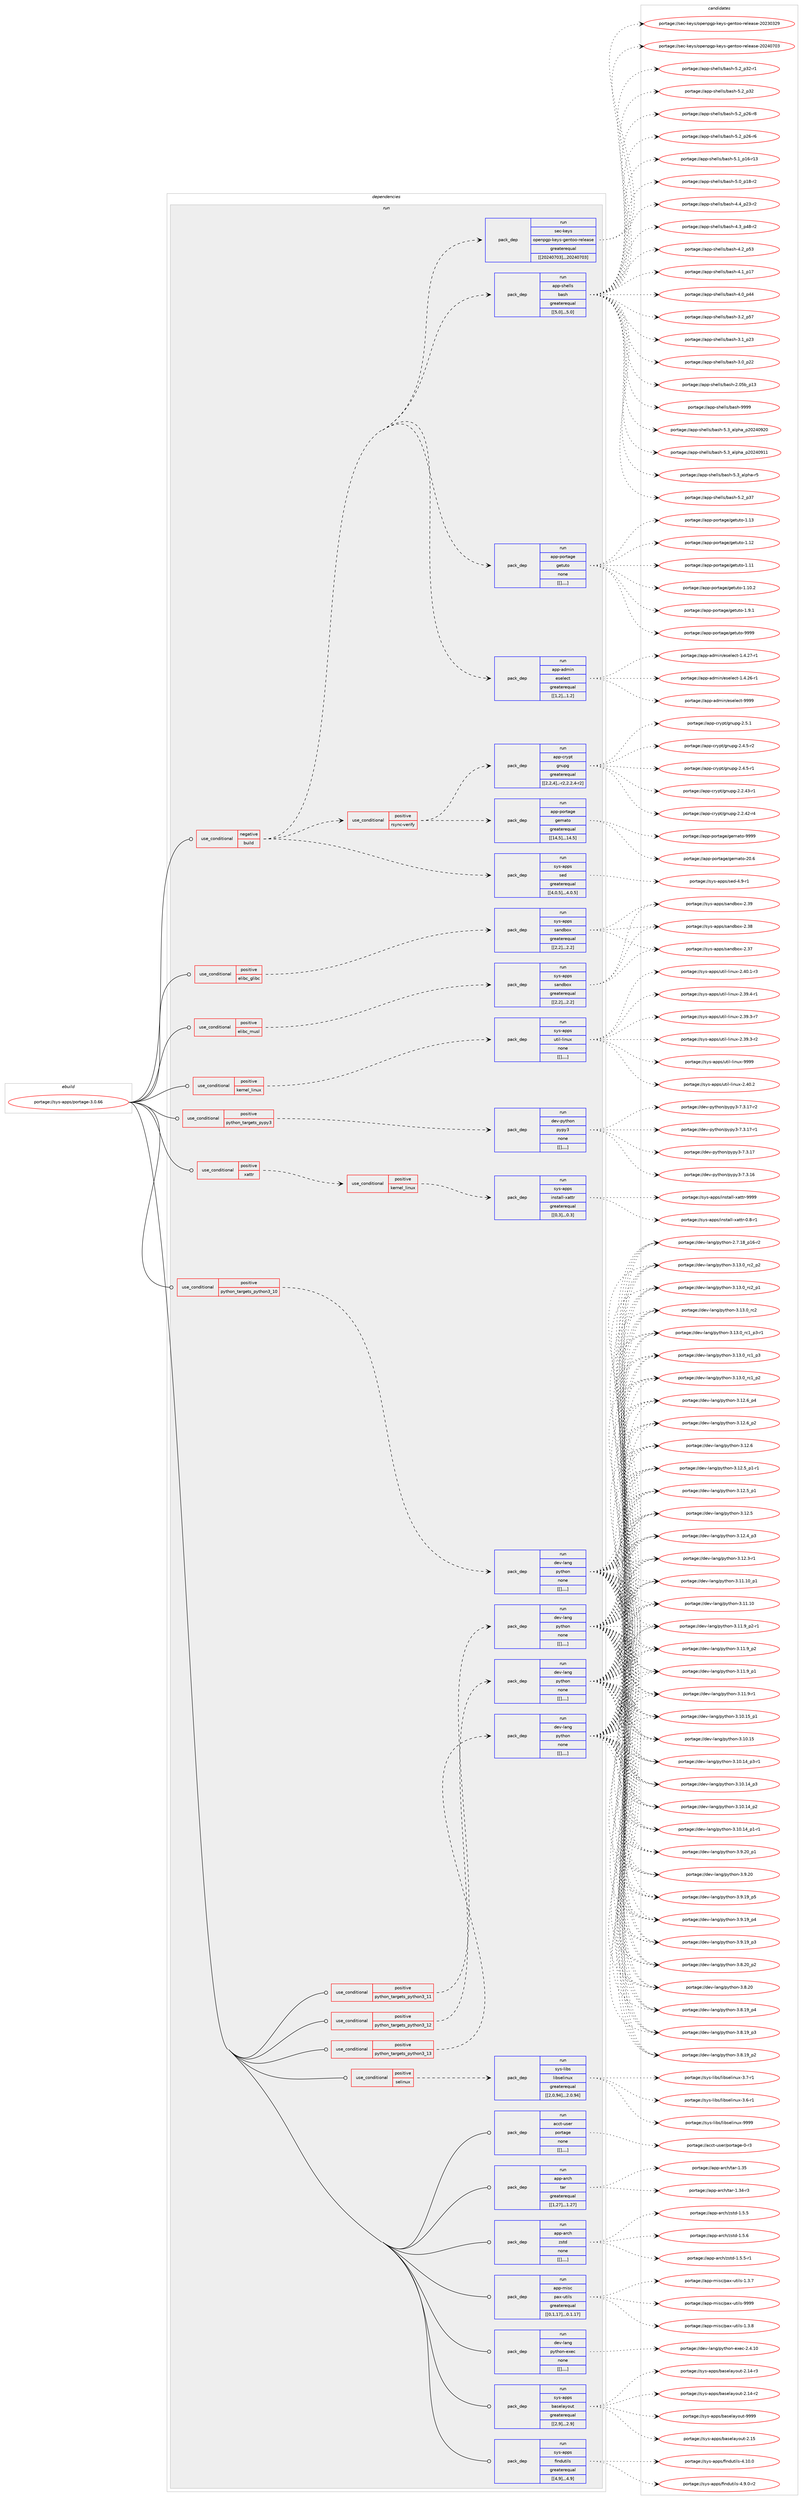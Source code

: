 digraph prolog {

# *************
# Graph options
# *************

newrank=true;
concentrate=true;
compound=true;
graph [rankdir=LR,fontname=Helvetica,fontsize=10,ranksep=1.5];#, ranksep=2.5, nodesep=0.2];
edge  [arrowhead=vee];
node  [fontname=Helvetica,fontsize=10];

# **********
# The ebuild
# **********

subgraph cluster_leftcol {
color=gray;
label=<<i>ebuild</i>>;
id [label="portage://sys-apps/portage-3.0.66", color=red, width=4, href="../sys-apps/portage-3.0.66.svg"];
}

# ****************
# The dependencies
# ****************

subgraph cluster_midcol {
color=gray;
label=<<i>dependencies</i>>;
subgraph cluster_compile {
fillcolor="#eeeeee";
style=filled;
label=<<i>compile</i>>;
}
subgraph cluster_compileandrun {
fillcolor="#eeeeee";
style=filled;
label=<<i>compile and run</i>>;
}
subgraph cluster_run {
fillcolor="#eeeeee";
style=filled;
label=<<i>run</i>>;
subgraph cond2917 {
dependency8224 [label=<<TABLE BORDER="0" CELLBORDER="1" CELLSPACING="0" CELLPADDING="4"><TR><TD ROWSPAN="3" CELLPADDING="10">use_conditional</TD></TR><TR><TD>negative</TD></TR><TR><TD>build</TD></TR></TABLE>>, shape=none, color=red];
subgraph pack5282 {
dependency8225 [label=<<TABLE BORDER="0" CELLBORDER="1" CELLSPACING="0" CELLPADDING="4" WIDTH="220"><TR><TD ROWSPAN="6" CELLPADDING="30">pack_dep</TD></TR><TR><TD WIDTH="110">run</TD></TR><TR><TD>app-admin</TD></TR><TR><TD>eselect</TD></TR><TR><TD>greaterequal</TD></TR><TR><TD>[[1,2],,,1.2]</TD></TR></TABLE>>, shape=none, color=blue];
}
dependency8224:e -> dependency8225:w [weight=20,style="dashed",arrowhead="vee"];
subgraph pack5283 {
dependency8226 [label=<<TABLE BORDER="0" CELLBORDER="1" CELLSPACING="0" CELLPADDING="4" WIDTH="220"><TR><TD ROWSPAN="6" CELLPADDING="30">pack_dep</TD></TR><TR><TD WIDTH="110">run</TD></TR><TR><TD>app-portage</TD></TR><TR><TD>getuto</TD></TR><TR><TD>none</TD></TR><TR><TD>[[],,,,]</TD></TR></TABLE>>, shape=none, color=blue];
}
dependency8224:e -> dependency8226:w [weight=20,style="dashed",arrowhead="vee"];
subgraph pack5284 {
dependency8227 [label=<<TABLE BORDER="0" CELLBORDER="1" CELLSPACING="0" CELLPADDING="4" WIDTH="220"><TR><TD ROWSPAN="6" CELLPADDING="30">pack_dep</TD></TR><TR><TD WIDTH="110">run</TD></TR><TR><TD>app-shells</TD></TR><TR><TD>bash</TD></TR><TR><TD>greaterequal</TD></TR><TR><TD>[[5,0],,,5.0]</TD></TR></TABLE>>, shape=none, color=blue];
}
dependency8224:e -> dependency8227:w [weight=20,style="dashed",arrowhead="vee"];
subgraph pack5285 {
dependency8228 [label=<<TABLE BORDER="0" CELLBORDER="1" CELLSPACING="0" CELLPADDING="4" WIDTH="220"><TR><TD ROWSPAN="6" CELLPADDING="30">pack_dep</TD></TR><TR><TD WIDTH="110">run</TD></TR><TR><TD>sec-keys</TD></TR><TR><TD>openpgp-keys-gentoo-release</TD></TR><TR><TD>greaterequal</TD></TR><TR><TD>[[20240703],,,20240703]</TD></TR></TABLE>>, shape=none, color=blue];
}
dependency8224:e -> dependency8228:w [weight=20,style="dashed",arrowhead="vee"];
subgraph pack5286 {
dependency8229 [label=<<TABLE BORDER="0" CELLBORDER="1" CELLSPACING="0" CELLPADDING="4" WIDTH="220"><TR><TD ROWSPAN="6" CELLPADDING="30">pack_dep</TD></TR><TR><TD WIDTH="110">run</TD></TR><TR><TD>sys-apps</TD></TR><TR><TD>sed</TD></TR><TR><TD>greaterequal</TD></TR><TR><TD>[[4,0,5],,,4.0.5]</TD></TR></TABLE>>, shape=none, color=blue];
}
dependency8224:e -> dependency8229:w [weight=20,style="dashed",arrowhead="vee"];
subgraph cond2918 {
dependency8230 [label=<<TABLE BORDER="0" CELLBORDER="1" CELLSPACING="0" CELLPADDING="4"><TR><TD ROWSPAN="3" CELLPADDING="10">use_conditional</TD></TR><TR><TD>positive</TD></TR><TR><TD>rsync-verify</TD></TR></TABLE>>, shape=none, color=red];
subgraph pack5287 {
dependency8231 [label=<<TABLE BORDER="0" CELLBORDER="1" CELLSPACING="0" CELLPADDING="4" WIDTH="220"><TR><TD ROWSPAN="6" CELLPADDING="30">pack_dep</TD></TR><TR><TD WIDTH="110">run</TD></TR><TR><TD>app-crypt</TD></TR><TR><TD>gnupg</TD></TR><TR><TD>greaterequal</TD></TR><TR><TD>[[2,2,4],,-r2,2.2.4-r2]</TD></TR></TABLE>>, shape=none, color=blue];
}
dependency8230:e -> dependency8231:w [weight=20,style="dashed",arrowhead="vee"];
subgraph pack5288 {
dependency8232 [label=<<TABLE BORDER="0" CELLBORDER="1" CELLSPACING="0" CELLPADDING="4" WIDTH="220"><TR><TD ROWSPAN="6" CELLPADDING="30">pack_dep</TD></TR><TR><TD WIDTH="110">run</TD></TR><TR><TD>app-portage</TD></TR><TR><TD>gemato</TD></TR><TR><TD>greaterequal</TD></TR><TR><TD>[[14,5],,,14.5]</TD></TR></TABLE>>, shape=none, color=blue];
}
dependency8230:e -> dependency8232:w [weight=20,style="dashed",arrowhead="vee"];
}
dependency8224:e -> dependency8230:w [weight=20,style="dashed",arrowhead="vee"];
}
id:e -> dependency8224:w [weight=20,style="solid",arrowhead="odot"];
subgraph cond2919 {
dependency8233 [label=<<TABLE BORDER="0" CELLBORDER="1" CELLSPACING="0" CELLPADDING="4"><TR><TD ROWSPAN="3" CELLPADDING="10">use_conditional</TD></TR><TR><TD>positive</TD></TR><TR><TD>elibc_glibc</TD></TR></TABLE>>, shape=none, color=red];
subgraph pack5289 {
dependency8234 [label=<<TABLE BORDER="0" CELLBORDER="1" CELLSPACING="0" CELLPADDING="4" WIDTH="220"><TR><TD ROWSPAN="6" CELLPADDING="30">pack_dep</TD></TR><TR><TD WIDTH="110">run</TD></TR><TR><TD>sys-apps</TD></TR><TR><TD>sandbox</TD></TR><TR><TD>greaterequal</TD></TR><TR><TD>[[2,2],,,2.2]</TD></TR></TABLE>>, shape=none, color=blue];
}
dependency8233:e -> dependency8234:w [weight=20,style="dashed",arrowhead="vee"];
}
id:e -> dependency8233:w [weight=20,style="solid",arrowhead="odot"];
subgraph cond2920 {
dependency8235 [label=<<TABLE BORDER="0" CELLBORDER="1" CELLSPACING="0" CELLPADDING="4"><TR><TD ROWSPAN="3" CELLPADDING="10">use_conditional</TD></TR><TR><TD>positive</TD></TR><TR><TD>elibc_musl</TD></TR></TABLE>>, shape=none, color=red];
subgraph pack5290 {
dependency8236 [label=<<TABLE BORDER="0" CELLBORDER="1" CELLSPACING="0" CELLPADDING="4" WIDTH="220"><TR><TD ROWSPAN="6" CELLPADDING="30">pack_dep</TD></TR><TR><TD WIDTH="110">run</TD></TR><TR><TD>sys-apps</TD></TR><TR><TD>sandbox</TD></TR><TR><TD>greaterequal</TD></TR><TR><TD>[[2,2],,,2.2]</TD></TR></TABLE>>, shape=none, color=blue];
}
dependency8235:e -> dependency8236:w [weight=20,style="dashed",arrowhead="vee"];
}
id:e -> dependency8235:w [weight=20,style="solid",arrowhead="odot"];
subgraph cond2921 {
dependency8237 [label=<<TABLE BORDER="0" CELLBORDER="1" CELLSPACING="0" CELLPADDING="4"><TR><TD ROWSPAN="3" CELLPADDING="10">use_conditional</TD></TR><TR><TD>positive</TD></TR><TR><TD>kernel_linux</TD></TR></TABLE>>, shape=none, color=red];
subgraph pack5291 {
dependency8238 [label=<<TABLE BORDER="0" CELLBORDER="1" CELLSPACING="0" CELLPADDING="4" WIDTH="220"><TR><TD ROWSPAN="6" CELLPADDING="30">pack_dep</TD></TR><TR><TD WIDTH="110">run</TD></TR><TR><TD>sys-apps</TD></TR><TR><TD>util-linux</TD></TR><TR><TD>none</TD></TR><TR><TD>[[],,,,]</TD></TR></TABLE>>, shape=none, color=blue];
}
dependency8237:e -> dependency8238:w [weight=20,style="dashed",arrowhead="vee"];
}
id:e -> dependency8237:w [weight=20,style="solid",arrowhead="odot"];
subgraph cond2922 {
dependency8239 [label=<<TABLE BORDER="0" CELLBORDER="1" CELLSPACING="0" CELLPADDING="4"><TR><TD ROWSPAN="3" CELLPADDING="10">use_conditional</TD></TR><TR><TD>positive</TD></TR><TR><TD>python_targets_pypy3</TD></TR></TABLE>>, shape=none, color=red];
subgraph pack5292 {
dependency8240 [label=<<TABLE BORDER="0" CELLBORDER="1" CELLSPACING="0" CELLPADDING="4" WIDTH="220"><TR><TD ROWSPAN="6" CELLPADDING="30">pack_dep</TD></TR><TR><TD WIDTH="110">run</TD></TR><TR><TD>dev-python</TD></TR><TR><TD>pypy3</TD></TR><TR><TD>none</TD></TR><TR><TD>[[],,,,]</TD></TR></TABLE>>, shape=none, color=blue];
}
dependency8239:e -> dependency8240:w [weight=20,style="dashed",arrowhead="vee"];
}
id:e -> dependency8239:w [weight=20,style="solid",arrowhead="odot"];
subgraph cond2923 {
dependency8241 [label=<<TABLE BORDER="0" CELLBORDER="1" CELLSPACING="0" CELLPADDING="4"><TR><TD ROWSPAN="3" CELLPADDING="10">use_conditional</TD></TR><TR><TD>positive</TD></TR><TR><TD>python_targets_python3_10</TD></TR></TABLE>>, shape=none, color=red];
subgraph pack5293 {
dependency8242 [label=<<TABLE BORDER="0" CELLBORDER="1" CELLSPACING="0" CELLPADDING="4" WIDTH="220"><TR><TD ROWSPAN="6" CELLPADDING="30">pack_dep</TD></TR><TR><TD WIDTH="110">run</TD></TR><TR><TD>dev-lang</TD></TR><TR><TD>python</TD></TR><TR><TD>none</TD></TR><TR><TD>[[],,,,]</TD></TR></TABLE>>, shape=none, color=blue];
}
dependency8241:e -> dependency8242:w [weight=20,style="dashed",arrowhead="vee"];
}
id:e -> dependency8241:w [weight=20,style="solid",arrowhead="odot"];
subgraph cond2924 {
dependency8243 [label=<<TABLE BORDER="0" CELLBORDER="1" CELLSPACING="0" CELLPADDING="4"><TR><TD ROWSPAN="3" CELLPADDING="10">use_conditional</TD></TR><TR><TD>positive</TD></TR><TR><TD>python_targets_python3_11</TD></TR></TABLE>>, shape=none, color=red];
subgraph pack5294 {
dependency8244 [label=<<TABLE BORDER="0" CELLBORDER="1" CELLSPACING="0" CELLPADDING="4" WIDTH="220"><TR><TD ROWSPAN="6" CELLPADDING="30">pack_dep</TD></TR><TR><TD WIDTH="110">run</TD></TR><TR><TD>dev-lang</TD></TR><TR><TD>python</TD></TR><TR><TD>none</TD></TR><TR><TD>[[],,,,]</TD></TR></TABLE>>, shape=none, color=blue];
}
dependency8243:e -> dependency8244:w [weight=20,style="dashed",arrowhead="vee"];
}
id:e -> dependency8243:w [weight=20,style="solid",arrowhead="odot"];
subgraph cond2925 {
dependency8245 [label=<<TABLE BORDER="0" CELLBORDER="1" CELLSPACING="0" CELLPADDING="4"><TR><TD ROWSPAN="3" CELLPADDING="10">use_conditional</TD></TR><TR><TD>positive</TD></TR><TR><TD>python_targets_python3_12</TD></TR></TABLE>>, shape=none, color=red];
subgraph pack5295 {
dependency8246 [label=<<TABLE BORDER="0" CELLBORDER="1" CELLSPACING="0" CELLPADDING="4" WIDTH="220"><TR><TD ROWSPAN="6" CELLPADDING="30">pack_dep</TD></TR><TR><TD WIDTH="110">run</TD></TR><TR><TD>dev-lang</TD></TR><TR><TD>python</TD></TR><TR><TD>none</TD></TR><TR><TD>[[],,,,]</TD></TR></TABLE>>, shape=none, color=blue];
}
dependency8245:e -> dependency8246:w [weight=20,style="dashed",arrowhead="vee"];
}
id:e -> dependency8245:w [weight=20,style="solid",arrowhead="odot"];
subgraph cond2926 {
dependency8247 [label=<<TABLE BORDER="0" CELLBORDER="1" CELLSPACING="0" CELLPADDING="4"><TR><TD ROWSPAN="3" CELLPADDING="10">use_conditional</TD></TR><TR><TD>positive</TD></TR><TR><TD>python_targets_python3_13</TD></TR></TABLE>>, shape=none, color=red];
subgraph pack5296 {
dependency8248 [label=<<TABLE BORDER="0" CELLBORDER="1" CELLSPACING="0" CELLPADDING="4" WIDTH="220"><TR><TD ROWSPAN="6" CELLPADDING="30">pack_dep</TD></TR><TR><TD WIDTH="110">run</TD></TR><TR><TD>dev-lang</TD></TR><TR><TD>python</TD></TR><TR><TD>none</TD></TR><TR><TD>[[],,,,]</TD></TR></TABLE>>, shape=none, color=blue];
}
dependency8247:e -> dependency8248:w [weight=20,style="dashed",arrowhead="vee"];
}
id:e -> dependency8247:w [weight=20,style="solid",arrowhead="odot"];
subgraph cond2927 {
dependency8249 [label=<<TABLE BORDER="0" CELLBORDER="1" CELLSPACING="0" CELLPADDING="4"><TR><TD ROWSPAN="3" CELLPADDING="10">use_conditional</TD></TR><TR><TD>positive</TD></TR><TR><TD>selinux</TD></TR></TABLE>>, shape=none, color=red];
subgraph pack5297 {
dependency8250 [label=<<TABLE BORDER="0" CELLBORDER="1" CELLSPACING="0" CELLPADDING="4" WIDTH="220"><TR><TD ROWSPAN="6" CELLPADDING="30">pack_dep</TD></TR><TR><TD WIDTH="110">run</TD></TR><TR><TD>sys-libs</TD></TR><TR><TD>libselinux</TD></TR><TR><TD>greaterequal</TD></TR><TR><TD>[[2,0,94],,,2.0.94]</TD></TR></TABLE>>, shape=none, color=blue];
}
dependency8249:e -> dependency8250:w [weight=20,style="dashed",arrowhead="vee"];
}
id:e -> dependency8249:w [weight=20,style="solid",arrowhead="odot"];
subgraph cond2928 {
dependency8251 [label=<<TABLE BORDER="0" CELLBORDER="1" CELLSPACING="0" CELLPADDING="4"><TR><TD ROWSPAN="3" CELLPADDING="10">use_conditional</TD></TR><TR><TD>positive</TD></TR><TR><TD>xattr</TD></TR></TABLE>>, shape=none, color=red];
subgraph cond2929 {
dependency8252 [label=<<TABLE BORDER="0" CELLBORDER="1" CELLSPACING="0" CELLPADDING="4"><TR><TD ROWSPAN="3" CELLPADDING="10">use_conditional</TD></TR><TR><TD>positive</TD></TR><TR><TD>kernel_linux</TD></TR></TABLE>>, shape=none, color=red];
subgraph pack5298 {
dependency8253 [label=<<TABLE BORDER="0" CELLBORDER="1" CELLSPACING="0" CELLPADDING="4" WIDTH="220"><TR><TD ROWSPAN="6" CELLPADDING="30">pack_dep</TD></TR><TR><TD WIDTH="110">run</TD></TR><TR><TD>sys-apps</TD></TR><TR><TD>install-xattr</TD></TR><TR><TD>greaterequal</TD></TR><TR><TD>[[0,3],,,0.3]</TD></TR></TABLE>>, shape=none, color=blue];
}
dependency8252:e -> dependency8253:w [weight=20,style="dashed",arrowhead="vee"];
}
dependency8251:e -> dependency8252:w [weight=20,style="dashed",arrowhead="vee"];
}
id:e -> dependency8251:w [weight=20,style="solid",arrowhead="odot"];
subgraph pack5299 {
dependency8254 [label=<<TABLE BORDER="0" CELLBORDER="1" CELLSPACING="0" CELLPADDING="4" WIDTH="220"><TR><TD ROWSPAN="6" CELLPADDING="30">pack_dep</TD></TR><TR><TD WIDTH="110">run</TD></TR><TR><TD>acct-user</TD></TR><TR><TD>portage</TD></TR><TR><TD>none</TD></TR><TR><TD>[[],,,,]</TD></TR></TABLE>>, shape=none, color=blue];
}
id:e -> dependency8254:w [weight=20,style="solid",arrowhead="odot"];
subgraph pack5300 {
dependency8255 [label=<<TABLE BORDER="0" CELLBORDER="1" CELLSPACING="0" CELLPADDING="4" WIDTH="220"><TR><TD ROWSPAN="6" CELLPADDING="30">pack_dep</TD></TR><TR><TD WIDTH="110">run</TD></TR><TR><TD>app-arch</TD></TR><TR><TD>tar</TD></TR><TR><TD>greaterequal</TD></TR><TR><TD>[[1,27],,,1.27]</TD></TR></TABLE>>, shape=none, color=blue];
}
id:e -> dependency8255:w [weight=20,style="solid",arrowhead="odot"];
subgraph pack5301 {
dependency8256 [label=<<TABLE BORDER="0" CELLBORDER="1" CELLSPACING="0" CELLPADDING="4" WIDTH="220"><TR><TD ROWSPAN="6" CELLPADDING="30">pack_dep</TD></TR><TR><TD WIDTH="110">run</TD></TR><TR><TD>app-arch</TD></TR><TR><TD>zstd</TD></TR><TR><TD>none</TD></TR><TR><TD>[[],,,,]</TD></TR></TABLE>>, shape=none, color=blue];
}
id:e -> dependency8256:w [weight=20,style="solid",arrowhead="odot"];
subgraph pack5302 {
dependency8257 [label=<<TABLE BORDER="0" CELLBORDER="1" CELLSPACING="0" CELLPADDING="4" WIDTH="220"><TR><TD ROWSPAN="6" CELLPADDING="30">pack_dep</TD></TR><TR><TD WIDTH="110">run</TD></TR><TR><TD>app-misc</TD></TR><TR><TD>pax-utils</TD></TR><TR><TD>greaterequal</TD></TR><TR><TD>[[0,1,17],,,0.1.17]</TD></TR></TABLE>>, shape=none, color=blue];
}
id:e -> dependency8257:w [weight=20,style="solid",arrowhead="odot"];
subgraph pack5303 {
dependency8258 [label=<<TABLE BORDER="0" CELLBORDER="1" CELLSPACING="0" CELLPADDING="4" WIDTH="220"><TR><TD ROWSPAN="6" CELLPADDING="30">pack_dep</TD></TR><TR><TD WIDTH="110">run</TD></TR><TR><TD>dev-lang</TD></TR><TR><TD>python-exec</TD></TR><TR><TD>none</TD></TR><TR><TD>[[],,,,]</TD></TR></TABLE>>, shape=none, color=blue];
}
id:e -> dependency8258:w [weight=20,style="solid",arrowhead="odot"];
subgraph pack5304 {
dependency8259 [label=<<TABLE BORDER="0" CELLBORDER="1" CELLSPACING="0" CELLPADDING="4" WIDTH="220"><TR><TD ROWSPAN="6" CELLPADDING="30">pack_dep</TD></TR><TR><TD WIDTH="110">run</TD></TR><TR><TD>sys-apps</TD></TR><TR><TD>baselayout</TD></TR><TR><TD>greaterequal</TD></TR><TR><TD>[[2,9],,,2.9]</TD></TR></TABLE>>, shape=none, color=blue];
}
id:e -> dependency8259:w [weight=20,style="solid",arrowhead="odot"];
subgraph pack5305 {
dependency8260 [label=<<TABLE BORDER="0" CELLBORDER="1" CELLSPACING="0" CELLPADDING="4" WIDTH="220"><TR><TD ROWSPAN="6" CELLPADDING="30">pack_dep</TD></TR><TR><TD WIDTH="110">run</TD></TR><TR><TD>sys-apps</TD></TR><TR><TD>findutils</TD></TR><TR><TD>greaterequal</TD></TR><TR><TD>[[4,9],,,4.9]</TD></TR></TABLE>>, shape=none, color=blue];
}
id:e -> dependency8260:w [weight=20,style="solid",arrowhead="odot"];
}
}

# **************
# The candidates
# **************

subgraph cluster_choices {
rank=same;
color=gray;
label=<<i>candidates</i>>;

subgraph choice5282 {
color=black;
nodesep=1;
choice97112112459710010910511047101115101108101991164557575757 [label="portage://app-admin/eselect-9999", color=red, width=4,href="../app-admin/eselect-9999.svg"];
choice9711211245971001091051104710111510110810199116454946524650554511449 [label="portage://app-admin/eselect-1.4.27-r1", color=red, width=4,href="../app-admin/eselect-1.4.27-r1.svg"];
choice9711211245971001091051104710111510110810199116454946524650544511449 [label="portage://app-admin/eselect-1.4.26-r1", color=red, width=4,href="../app-admin/eselect-1.4.26-r1.svg"];
dependency8225:e -> choice97112112459710010910511047101115101108101991164557575757:w [style=dotted,weight="100"];
dependency8225:e -> choice9711211245971001091051104710111510110810199116454946524650554511449:w [style=dotted,weight="100"];
dependency8225:e -> choice9711211245971001091051104710111510110810199116454946524650544511449:w [style=dotted,weight="100"];
}
subgraph choice5283 {
color=black;
nodesep=1;
choice971121124511211111411697103101471031011161171161114557575757 [label="portage://app-portage/getuto-9999", color=red, width=4,href="../app-portage/getuto-9999.svg"];
choice971121124511211111411697103101471031011161171161114549464951 [label="portage://app-portage/getuto-1.13", color=red, width=4,href="../app-portage/getuto-1.13.svg"];
choice971121124511211111411697103101471031011161171161114549464950 [label="portage://app-portage/getuto-1.12", color=red, width=4,href="../app-portage/getuto-1.12.svg"];
choice971121124511211111411697103101471031011161171161114549464949 [label="portage://app-portage/getuto-1.11", color=red, width=4,href="../app-portage/getuto-1.11.svg"];
choice9711211245112111114116971031014710310111611711611145494649484650 [label="portage://app-portage/getuto-1.10.2", color=red, width=4,href="../app-portage/getuto-1.10.2.svg"];
choice97112112451121111141169710310147103101116117116111454946574649 [label="portage://app-portage/getuto-1.9.1", color=red, width=4,href="../app-portage/getuto-1.9.1.svg"];
dependency8226:e -> choice971121124511211111411697103101471031011161171161114557575757:w [style=dotted,weight="100"];
dependency8226:e -> choice971121124511211111411697103101471031011161171161114549464951:w [style=dotted,weight="100"];
dependency8226:e -> choice971121124511211111411697103101471031011161171161114549464950:w [style=dotted,weight="100"];
dependency8226:e -> choice971121124511211111411697103101471031011161171161114549464949:w [style=dotted,weight="100"];
dependency8226:e -> choice9711211245112111114116971031014710310111611711611145494649484650:w [style=dotted,weight="100"];
dependency8226:e -> choice97112112451121111141169710310147103101116117116111454946574649:w [style=dotted,weight="100"];
}
subgraph choice5284 {
color=black;
nodesep=1;
choice97112112451151041011081081154798971151044557575757 [label="portage://app-shells/bash-9999", color=red, width=4,href="../app-shells/bash-9999.svg"];
choice971121124511510410110810811547989711510445534651959710811210497951125048505248575048 [label="portage://app-shells/bash-5.3_alpha_p20240920", color=red, width=4,href="../app-shells/bash-5.3_alpha_p20240920.svg"];
choice971121124511510410110810811547989711510445534651959710811210497951125048505248574949 [label="portage://app-shells/bash-5.3_alpha_p20240911", color=red, width=4,href="../app-shells/bash-5.3_alpha_p20240911.svg"];
choice9711211245115104101108108115479897115104455346519597108112104974511453 [label="portage://app-shells/bash-5.3_alpha-r5", color=red, width=4,href="../app-shells/bash-5.3_alpha-r5.svg"];
choice971121124511510410110810811547989711510445534650951125155 [label="portage://app-shells/bash-5.2_p37", color=red, width=4,href="../app-shells/bash-5.2_p37.svg"];
choice9711211245115104101108108115479897115104455346509511251504511449 [label="portage://app-shells/bash-5.2_p32-r1", color=red, width=4,href="../app-shells/bash-5.2_p32-r1.svg"];
choice971121124511510410110810811547989711510445534650951125150 [label="portage://app-shells/bash-5.2_p32", color=red, width=4,href="../app-shells/bash-5.2_p32.svg"];
choice9711211245115104101108108115479897115104455346509511250544511456 [label="portage://app-shells/bash-5.2_p26-r8", color=red, width=4,href="../app-shells/bash-5.2_p26-r8.svg"];
choice9711211245115104101108108115479897115104455346509511250544511454 [label="portage://app-shells/bash-5.2_p26-r6", color=red, width=4,href="../app-shells/bash-5.2_p26-r6.svg"];
choice971121124511510410110810811547989711510445534649951124954451144951 [label="portage://app-shells/bash-5.1_p16-r13", color=red, width=4,href="../app-shells/bash-5.1_p16-r13.svg"];
choice9711211245115104101108108115479897115104455346489511249564511450 [label="portage://app-shells/bash-5.0_p18-r2", color=red, width=4,href="../app-shells/bash-5.0_p18-r2.svg"];
choice9711211245115104101108108115479897115104455246529511250514511450 [label="portage://app-shells/bash-4.4_p23-r2", color=red, width=4,href="../app-shells/bash-4.4_p23-r2.svg"];
choice9711211245115104101108108115479897115104455246519511252564511450 [label="portage://app-shells/bash-4.3_p48-r2", color=red, width=4,href="../app-shells/bash-4.3_p48-r2.svg"];
choice971121124511510410110810811547989711510445524650951125351 [label="portage://app-shells/bash-4.2_p53", color=red, width=4,href="../app-shells/bash-4.2_p53.svg"];
choice971121124511510410110810811547989711510445524649951124955 [label="portage://app-shells/bash-4.1_p17", color=red, width=4,href="../app-shells/bash-4.1_p17.svg"];
choice971121124511510410110810811547989711510445524648951125252 [label="portage://app-shells/bash-4.0_p44", color=red, width=4,href="../app-shells/bash-4.0_p44.svg"];
choice971121124511510410110810811547989711510445514650951125355 [label="portage://app-shells/bash-3.2_p57", color=red, width=4,href="../app-shells/bash-3.2_p57.svg"];
choice971121124511510410110810811547989711510445514649951125051 [label="portage://app-shells/bash-3.1_p23", color=red, width=4,href="../app-shells/bash-3.1_p23.svg"];
choice971121124511510410110810811547989711510445514648951125050 [label="portage://app-shells/bash-3.0_p22", color=red, width=4,href="../app-shells/bash-3.0_p22.svg"];
choice9711211245115104101108108115479897115104455046485398951124951 [label="portage://app-shells/bash-2.05b_p13", color=red, width=4,href="../app-shells/bash-2.05b_p13.svg"];
dependency8227:e -> choice97112112451151041011081081154798971151044557575757:w [style=dotted,weight="100"];
dependency8227:e -> choice971121124511510410110810811547989711510445534651959710811210497951125048505248575048:w [style=dotted,weight="100"];
dependency8227:e -> choice971121124511510410110810811547989711510445534651959710811210497951125048505248574949:w [style=dotted,weight="100"];
dependency8227:e -> choice9711211245115104101108108115479897115104455346519597108112104974511453:w [style=dotted,weight="100"];
dependency8227:e -> choice971121124511510410110810811547989711510445534650951125155:w [style=dotted,weight="100"];
dependency8227:e -> choice9711211245115104101108108115479897115104455346509511251504511449:w [style=dotted,weight="100"];
dependency8227:e -> choice971121124511510410110810811547989711510445534650951125150:w [style=dotted,weight="100"];
dependency8227:e -> choice9711211245115104101108108115479897115104455346509511250544511456:w [style=dotted,weight="100"];
dependency8227:e -> choice9711211245115104101108108115479897115104455346509511250544511454:w [style=dotted,weight="100"];
dependency8227:e -> choice971121124511510410110810811547989711510445534649951124954451144951:w [style=dotted,weight="100"];
dependency8227:e -> choice9711211245115104101108108115479897115104455346489511249564511450:w [style=dotted,weight="100"];
dependency8227:e -> choice9711211245115104101108108115479897115104455246529511250514511450:w [style=dotted,weight="100"];
dependency8227:e -> choice9711211245115104101108108115479897115104455246519511252564511450:w [style=dotted,weight="100"];
dependency8227:e -> choice971121124511510410110810811547989711510445524650951125351:w [style=dotted,weight="100"];
dependency8227:e -> choice971121124511510410110810811547989711510445524649951124955:w [style=dotted,weight="100"];
dependency8227:e -> choice971121124511510410110810811547989711510445524648951125252:w [style=dotted,weight="100"];
dependency8227:e -> choice971121124511510410110810811547989711510445514650951125355:w [style=dotted,weight="100"];
dependency8227:e -> choice971121124511510410110810811547989711510445514649951125051:w [style=dotted,weight="100"];
dependency8227:e -> choice971121124511510410110810811547989711510445514648951125050:w [style=dotted,weight="100"];
dependency8227:e -> choice9711211245115104101108108115479897115104455046485398951124951:w [style=dotted,weight="100"];
}
subgraph choice5285 {
color=black;
nodesep=1;
choice11510199451071011211154711111210111011210311245107101121115451031011101161111114511410110810197115101455048505248554851 [label="portage://sec-keys/openpgp-keys-gentoo-release-20240703", color=red, width=4,href="../sec-keys/openpgp-keys-gentoo-release-20240703.svg"];
choice11510199451071011211154711111210111011210311245107101121115451031011101161111114511410110810197115101455048505148515057 [label="portage://sec-keys/openpgp-keys-gentoo-release-20230329", color=red, width=4,href="../sec-keys/openpgp-keys-gentoo-release-20230329.svg"];
dependency8228:e -> choice11510199451071011211154711111210111011210311245107101121115451031011101161111114511410110810197115101455048505248554851:w [style=dotted,weight="100"];
dependency8228:e -> choice11510199451071011211154711111210111011210311245107101121115451031011101161111114511410110810197115101455048505148515057:w [style=dotted,weight="100"];
}
subgraph choice5286 {
color=black;
nodesep=1;
choice115121115459711211211547115101100455246574511449 [label="portage://sys-apps/sed-4.9-r1", color=red, width=4,href="../sys-apps/sed-4.9-r1.svg"];
dependency8229:e -> choice115121115459711211211547115101100455246574511449:w [style=dotted,weight="100"];
}
subgraph choice5287 {
color=black;
nodesep=1;
choice97112112459911412111211647103110117112103455046534649 [label="portage://app-crypt/gnupg-2.5.1", color=red, width=4,href="../app-crypt/gnupg-2.5.1.svg"];
choice971121124599114121112116471031101171121034550465246534511450 [label="portage://app-crypt/gnupg-2.4.5-r2", color=red, width=4,href="../app-crypt/gnupg-2.4.5-r2.svg"];
choice971121124599114121112116471031101171121034550465246534511449 [label="portage://app-crypt/gnupg-2.4.5-r1", color=red, width=4,href="../app-crypt/gnupg-2.4.5-r1.svg"];
choice97112112459911412111211647103110117112103455046504652514511449 [label="portage://app-crypt/gnupg-2.2.43-r1", color=red, width=4,href="../app-crypt/gnupg-2.2.43-r1.svg"];
choice97112112459911412111211647103110117112103455046504652504511452 [label="portage://app-crypt/gnupg-2.2.42-r4", color=red, width=4,href="../app-crypt/gnupg-2.2.42-r4.svg"];
dependency8231:e -> choice97112112459911412111211647103110117112103455046534649:w [style=dotted,weight="100"];
dependency8231:e -> choice971121124599114121112116471031101171121034550465246534511450:w [style=dotted,weight="100"];
dependency8231:e -> choice971121124599114121112116471031101171121034550465246534511449:w [style=dotted,weight="100"];
dependency8231:e -> choice97112112459911412111211647103110117112103455046504652514511449:w [style=dotted,weight="100"];
dependency8231:e -> choice97112112459911412111211647103110117112103455046504652504511452:w [style=dotted,weight="100"];
}
subgraph choice5288 {
color=black;
nodesep=1;
choice97112112451121111141169710310147103101109971161114557575757 [label="portage://app-portage/gemato-9999", color=red, width=4,href="../app-portage/gemato-9999.svg"];
choice97112112451121111141169710310147103101109971161114550484654 [label="portage://app-portage/gemato-20.6", color=red, width=4,href="../app-portage/gemato-20.6.svg"];
dependency8232:e -> choice97112112451121111141169710310147103101109971161114557575757:w [style=dotted,weight="100"];
dependency8232:e -> choice97112112451121111141169710310147103101109971161114550484654:w [style=dotted,weight="100"];
}
subgraph choice5289 {
color=black;
nodesep=1;
choice11512111545971121121154711597110100981111204550465157 [label="portage://sys-apps/sandbox-2.39", color=red, width=4,href="../sys-apps/sandbox-2.39.svg"];
choice11512111545971121121154711597110100981111204550465156 [label="portage://sys-apps/sandbox-2.38", color=red, width=4,href="../sys-apps/sandbox-2.38.svg"];
choice11512111545971121121154711597110100981111204550465155 [label="portage://sys-apps/sandbox-2.37", color=red, width=4,href="../sys-apps/sandbox-2.37.svg"];
dependency8234:e -> choice11512111545971121121154711597110100981111204550465157:w [style=dotted,weight="100"];
dependency8234:e -> choice11512111545971121121154711597110100981111204550465156:w [style=dotted,weight="100"];
dependency8234:e -> choice11512111545971121121154711597110100981111204550465155:w [style=dotted,weight="100"];
}
subgraph choice5290 {
color=black;
nodesep=1;
choice11512111545971121121154711597110100981111204550465157 [label="portage://sys-apps/sandbox-2.39", color=red, width=4,href="../sys-apps/sandbox-2.39.svg"];
choice11512111545971121121154711597110100981111204550465156 [label="portage://sys-apps/sandbox-2.38", color=red, width=4,href="../sys-apps/sandbox-2.38.svg"];
choice11512111545971121121154711597110100981111204550465155 [label="portage://sys-apps/sandbox-2.37", color=red, width=4,href="../sys-apps/sandbox-2.37.svg"];
dependency8236:e -> choice11512111545971121121154711597110100981111204550465157:w [style=dotted,weight="100"];
dependency8236:e -> choice11512111545971121121154711597110100981111204550465156:w [style=dotted,weight="100"];
dependency8236:e -> choice11512111545971121121154711597110100981111204550465155:w [style=dotted,weight="100"];
}
subgraph choice5291 {
color=black;
nodesep=1;
choice115121115459711211211547117116105108451081051101171204557575757 [label="portage://sys-apps/util-linux-9999", color=red, width=4,href="../sys-apps/util-linux-9999.svg"];
choice1151211154597112112115471171161051084510810511011712045504652484650 [label="portage://sys-apps/util-linux-2.40.2", color=red, width=4,href="../sys-apps/util-linux-2.40.2.svg"];
choice11512111545971121121154711711610510845108105110117120455046524846494511451 [label="portage://sys-apps/util-linux-2.40.1-r3", color=red, width=4,href="../sys-apps/util-linux-2.40.1-r3.svg"];
choice11512111545971121121154711711610510845108105110117120455046515746524511449 [label="portage://sys-apps/util-linux-2.39.4-r1", color=red, width=4,href="../sys-apps/util-linux-2.39.4-r1.svg"];
choice11512111545971121121154711711610510845108105110117120455046515746514511455 [label="portage://sys-apps/util-linux-2.39.3-r7", color=red, width=4,href="../sys-apps/util-linux-2.39.3-r7.svg"];
choice11512111545971121121154711711610510845108105110117120455046515746514511450 [label="portage://sys-apps/util-linux-2.39.3-r2", color=red, width=4,href="../sys-apps/util-linux-2.39.3-r2.svg"];
dependency8238:e -> choice115121115459711211211547117116105108451081051101171204557575757:w [style=dotted,weight="100"];
dependency8238:e -> choice1151211154597112112115471171161051084510810511011712045504652484650:w [style=dotted,weight="100"];
dependency8238:e -> choice11512111545971121121154711711610510845108105110117120455046524846494511451:w [style=dotted,weight="100"];
dependency8238:e -> choice11512111545971121121154711711610510845108105110117120455046515746524511449:w [style=dotted,weight="100"];
dependency8238:e -> choice11512111545971121121154711711610510845108105110117120455046515746514511455:w [style=dotted,weight="100"];
dependency8238:e -> choice11512111545971121121154711711610510845108105110117120455046515746514511450:w [style=dotted,weight="100"];
}
subgraph choice5292 {
color=black;
nodesep=1;
choice100101118451121211161041111104711212111212151455546514649554511450 [label="portage://dev-python/pypy3-7.3.17-r2", color=red, width=4,href="../dev-python/pypy3-7.3.17-r2.svg"];
choice100101118451121211161041111104711212111212151455546514649554511449 [label="portage://dev-python/pypy3-7.3.17-r1", color=red, width=4,href="../dev-python/pypy3-7.3.17-r1.svg"];
choice10010111845112121116104111110471121211121215145554651464955 [label="portage://dev-python/pypy3-7.3.17", color=red, width=4,href="../dev-python/pypy3-7.3.17.svg"];
choice10010111845112121116104111110471121211121215145554651464954 [label="portage://dev-python/pypy3-7.3.16", color=red, width=4,href="../dev-python/pypy3-7.3.16.svg"];
dependency8240:e -> choice100101118451121211161041111104711212111212151455546514649554511450:w [style=dotted,weight="100"];
dependency8240:e -> choice100101118451121211161041111104711212111212151455546514649554511449:w [style=dotted,weight="100"];
dependency8240:e -> choice10010111845112121116104111110471121211121215145554651464955:w [style=dotted,weight="100"];
dependency8240:e -> choice10010111845112121116104111110471121211121215145554651464954:w [style=dotted,weight="100"];
}
subgraph choice5293 {
color=black;
nodesep=1;
choice100101118451089711010347112121116104111110455146495146489511499509511250 [label="portage://dev-lang/python-3.13.0_rc2_p2", color=red, width=4,href="../dev-lang/python-3.13.0_rc2_p2.svg"];
choice100101118451089711010347112121116104111110455146495146489511499509511249 [label="portage://dev-lang/python-3.13.0_rc2_p1", color=red, width=4,href="../dev-lang/python-3.13.0_rc2_p1.svg"];
choice10010111845108971101034711212111610411111045514649514648951149950 [label="portage://dev-lang/python-3.13.0_rc2", color=red, width=4,href="../dev-lang/python-3.13.0_rc2.svg"];
choice1001011184510897110103471121211161041111104551464951464895114994995112514511449 [label="portage://dev-lang/python-3.13.0_rc1_p3-r1", color=red, width=4,href="../dev-lang/python-3.13.0_rc1_p3-r1.svg"];
choice100101118451089711010347112121116104111110455146495146489511499499511251 [label="portage://dev-lang/python-3.13.0_rc1_p3", color=red, width=4,href="../dev-lang/python-3.13.0_rc1_p3.svg"];
choice100101118451089711010347112121116104111110455146495146489511499499511250 [label="portage://dev-lang/python-3.13.0_rc1_p2", color=red, width=4,href="../dev-lang/python-3.13.0_rc1_p2.svg"];
choice100101118451089711010347112121116104111110455146495046549511252 [label="portage://dev-lang/python-3.12.6_p4", color=red, width=4,href="../dev-lang/python-3.12.6_p4.svg"];
choice100101118451089711010347112121116104111110455146495046549511250 [label="portage://dev-lang/python-3.12.6_p2", color=red, width=4,href="../dev-lang/python-3.12.6_p2.svg"];
choice10010111845108971101034711212111610411111045514649504654 [label="portage://dev-lang/python-3.12.6", color=red, width=4,href="../dev-lang/python-3.12.6.svg"];
choice1001011184510897110103471121211161041111104551464950465395112494511449 [label="portage://dev-lang/python-3.12.5_p1-r1", color=red, width=4,href="../dev-lang/python-3.12.5_p1-r1.svg"];
choice100101118451089711010347112121116104111110455146495046539511249 [label="portage://dev-lang/python-3.12.5_p1", color=red, width=4,href="../dev-lang/python-3.12.5_p1.svg"];
choice10010111845108971101034711212111610411111045514649504653 [label="portage://dev-lang/python-3.12.5", color=red, width=4,href="../dev-lang/python-3.12.5.svg"];
choice100101118451089711010347112121116104111110455146495046529511251 [label="portage://dev-lang/python-3.12.4_p3", color=red, width=4,href="../dev-lang/python-3.12.4_p3.svg"];
choice100101118451089711010347112121116104111110455146495046514511449 [label="portage://dev-lang/python-3.12.3-r1", color=red, width=4,href="../dev-lang/python-3.12.3-r1.svg"];
choice10010111845108971101034711212111610411111045514649494649489511249 [label="portage://dev-lang/python-3.11.10_p1", color=red, width=4,href="../dev-lang/python-3.11.10_p1.svg"];
choice1001011184510897110103471121211161041111104551464949464948 [label="portage://dev-lang/python-3.11.10", color=red, width=4,href="../dev-lang/python-3.11.10.svg"];
choice1001011184510897110103471121211161041111104551464949465795112504511449 [label="portage://dev-lang/python-3.11.9_p2-r1", color=red, width=4,href="../dev-lang/python-3.11.9_p2-r1.svg"];
choice100101118451089711010347112121116104111110455146494946579511250 [label="portage://dev-lang/python-3.11.9_p2", color=red, width=4,href="../dev-lang/python-3.11.9_p2.svg"];
choice100101118451089711010347112121116104111110455146494946579511249 [label="portage://dev-lang/python-3.11.9_p1", color=red, width=4,href="../dev-lang/python-3.11.9_p1.svg"];
choice100101118451089711010347112121116104111110455146494946574511449 [label="portage://dev-lang/python-3.11.9-r1", color=red, width=4,href="../dev-lang/python-3.11.9-r1.svg"];
choice10010111845108971101034711212111610411111045514649484649539511249 [label="portage://dev-lang/python-3.10.15_p1", color=red, width=4,href="../dev-lang/python-3.10.15_p1.svg"];
choice1001011184510897110103471121211161041111104551464948464953 [label="portage://dev-lang/python-3.10.15", color=red, width=4,href="../dev-lang/python-3.10.15.svg"];
choice100101118451089711010347112121116104111110455146494846495295112514511449 [label="portage://dev-lang/python-3.10.14_p3-r1", color=red, width=4,href="../dev-lang/python-3.10.14_p3-r1.svg"];
choice10010111845108971101034711212111610411111045514649484649529511251 [label="portage://dev-lang/python-3.10.14_p3", color=red, width=4,href="../dev-lang/python-3.10.14_p3.svg"];
choice10010111845108971101034711212111610411111045514649484649529511250 [label="portage://dev-lang/python-3.10.14_p2", color=red, width=4,href="../dev-lang/python-3.10.14_p2.svg"];
choice100101118451089711010347112121116104111110455146494846495295112494511449 [label="portage://dev-lang/python-3.10.14_p1-r1", color=red, width=4,href="../dev-lang/python-3.10.14_p1-r1.svg"];
choice100101118451089711010347112121116104111110455146574650489511249 [label="portage://dev-lang/python-3.9.20_p1", color=red, width=4,href="../dev-lang/python-3.9.20_p1.svg"];
choice10010111845108971101034711212111610411111045514657465048 [label="portage://dev-lang/python-3.9.20", color=red, width=4,href="../dev-lang/python-3.9.20.svg"];
choice100101118451089711010347112121116104111110455146574649579511253 [label="portage://dev-lang/python-3.9.19_p5", color=red, width=4,href="../dev-lang/python-3.9.19_p5.svg"];
choice100101118451089711010347112121116104111110455146574649579511252 [label="portage://dev-lang/python-3.9.19_p4", color=red, width=4,href="../dev-lang/python-3.9.19_p4.svg"];
choice100101118451089711010347112121116104111110455146574649579511251 [label="portage://dev-lang/python-3.9.19_p3", color=red, width=4,href="../dev-lang/python-3.9.19_p3.svg"];
choice100101118451089711010347112121116104111110455146564650489511250 [label="portage://dev-lang/python-3.8.20_p2", color=red, width=4,href="../dev-lang/python-3.8.20_p2.svg"];
choice10010111845108971101034711212111610411111045514656465048 [label="portage://dev-lang/python-3.8.20", color=red, width=4,href="../dev-lang/python-3.8.20.svg"];
choice100101118451089711010347112121116104111110455146564649579511252 [label="portage://dev-lang/python-3.8.19_p4", color=red, width=4,href="../dev-lang/python-3.8.19_p4.svg"];
choice100101118451089711010347112121116104111110455146564649579511251 [label="portage://dev-lang/python-3.8.19_p3", color=red, width=4,href="../dev-lang/python-3.8.19_p3.svg"];
choice100101118451089711010347112121116104111110455146564649579511250 [label="portage://dev-lang/python-3.8.19_p2", color=red, width=4,href="../dev-lang/python-3.8.19_p2.svg"];
choice100101118451089711010347112121116104111110455046554649569511249544511450 [label="portage://dev-lang/python-2.7.18_p16-r2", color=red, width=4,href="../dev-lang/python-2.7.18_p16-r2.svg"];
dependency8242:e -> choice100101118451089711010347112121116104111110455146495146489511499509511250:w [style=dotted,weight="100"];
dependency8242:e -> choice100101118451089711010347112121116104111110455146495146489511499509511249:w [style=dotted,weight="100"];
dependency8242:e -> choice10010111845108971101034711212111610411111045514649514648951149950:w [style=dotted,weight="100"];
dependency8242:e -> choice1001011184510897110103471121211161041111104551464951464895114994995112514511449:w [style=dotted,weight="100"];
dependency8242:e -> choice100101118451089711010347112121116104111110455146495146489511499499511251:w [style=dotted,weight="100"];
dependency8242:e -> choice100101118451089711010347112121116104111110455146495146489511499499511250:w [style=dotted,weight="100"];
dependency8242:e -> choice100101118451089711010347112121116104111110455146495046549511252:w [style=dotted,weight="100"];
dependency8242:e -> choice100101118451089711010347112121116104111110455146495046549511250:w [style=dotted,weight="100"];
dependency8242:e -> choice10010111845108971101034711212111610411111045514649504654:w [style=dotted,weight="100"];
dependency8242:e -> choice1001011184510897110103471121211161041111104551464950465395112494511449:w [style=dotted,weight="100"];
dependency8242:e -> choice100101118451089711010347112121116104111110455146495046539511249:w [style=dotted,weight="100"];
dependency8242:e -> choice10010111845108971101034711212111610411111045514649504653:w [style=dotted,weight="100"];
dependency8242:e -> choice100101118451089711010347112121116104111110455146495046529511251:w [style=dotted,weight="100"];
dependency8242:e -> choice100101118451089711010347112121116104111110455146495046514511449:w [style=dotted,weight="100"];
dependency8242:e -> choice10010111845108971101034711212111610411111045514649494649489511249:w [style=dotted,weight="100"];
dependency8242:e -> choice1001011184510897110103471121211161041111104551464949464948:w [style=dotted,weight="100"];
dependency8242:e -> choice1001011184510897110103471121211161041111104551464949465795112504511449:w [style=dotted,weight="100"];
dependency8242:e -> choice100101118451089711010347112121116104111110455146494946579511250:w [style=dotted,weight="100"];
dependency8242:e -> choice100101118451089711010347112121116104111110455146494946579511249:w [style=dotted,weight="100"];
dependency8242:e -> choice100101118451089711010347112121116104111110455146494946574511449:w [style=dotted,weight="100"];
dependency8242:e -> choice10010111845108971101034711212111610411111045514649484649539511249:w [style=dotted,weight="100"];
dependency8242:e -> choice1001011184510897110103471121211161041111104551464948464953:w [style=dotted,weight="100"];
dependency8242:e -> choice100101118451089711010347112121116104111110455146494846495295112514511449:w [style=dotted,weight="100"];
dependency8242:e -> choice10010111845108971101034711212111610411111045514649484649529511251:w [style=dotted,weight="100"];
dependency8242:e -> choice10010111845108971101034711212111610411111045514649484649529511250:w [style=dotted,weight="100"];
dependency8242:e -> choice100101118451089711010347112121116104111110455146494846495295112494511449:w [style=dotted,weight="100"];
dependency8242:e -> choice100101118451089711010347112121116104111110455146574650489511249:w [style=dotted,weight="100"];
dependency8242:e -> choice10010111845108971101034711212111610411111045514657465048:w [style=dotted,weight="100"];
dependency8242:e -> choice100101118451089711010347112121116104111110455146574649579511253:w [style=dotted,weight="100"];
dependency8242:e -> choice100101118451089711010347112121116104111110455146574649579511252:w [style=dotted,weight="100"];
dependency8242:e -> choice100101118451089711010347112121116104111110455146574649579511251:w [style=dotted,weight="100"];
dependency8242:e -> choice100101118451089711010347112121116104111110455146564650489511250:w [style=dotted,weight="100"];
dependency8242:e -> choice10010111845108971101034711212111610411111045514656465048:w [style=dotted,weight="100"];
dependency8242:e -> choice100101118451089711010347112121116104111110455146564649579511252:w [style=dotted,weight="100"];
dependency8242:e -> choice100101118451089711010347112121116104111110455146564649579511251:w [style=dotted,weight="100"];
dependency8242:e -> choice100101118451089711010347112121116104111110455146564649579511250:w [style=dotted,weight="100"];
dependency8242:e -> choice100101118451089711010347112121116104111110455046554649569511249544511450:w [style=dotted,weight="100"];
}
subgraph choice5294 {
color=black;
nodesep=1;
choice100101118451089711010347112121116104111110455146495146489511499509511250 [label="portage://dev-lang/python-3.13.0_rc2_p2", color=red, width=4,href="../dev-lang/python-3.13.0_rc2_p2.svg"];
choice100101118451089711010347112121116104111110455146495146489511499509511249 [label="portage://dev-lang/python-3.13.0_rc2_p1", color=red, width=4,href="../dev-lang/python-3.13.0_rc2_p1.svg"];
choice10010111845108971101034711212111610411111045514649514648951149950 [label="portage://dev-lang/python-3.13.0_rc2", color=red, width=4,href="../dev-lang/python-3.13.0_rc2.svg"];
choice1001011184510897110103471121211161041111104551464951464895114994995112514511449 [label="portage://dev-lang/python-3.13.0_rc1_p3-r1", color=red, width=4,href="../dev-lang/python-3.13.0_rc1_p3-r1.svg"];
choice100101118451089711010347112121116104111110455146495146489511499499511251 [label="portage://dev-lang/python-3.13.0_rc1_p3", color=red, width=4,href="../dev-lang/python-3.13.0_rc1_p3.svg"];
choice100101118451089711010347112121116104111110455146495146489511499499511250 [label="portage://dev-lang/python-3.13.0_rc1_p2", color=red, width=4,href="../dev-lang/python-3.13.0_rc1_p2.svg"];
choice100101118451089711010347112121116104111110455146495046549511252 [label="portage://dev-lang/python-3.12.6_p4", color=red, width=4,href="../dev-lang/python-3.12.6_p4.svg"];
choice100101118451089711010347112121116104111110455146495046549511250 [label="portage://dev-lang/python-3.12.6_p2", color=red, width=4,href="../dev-lang/python-3.12.6_p2.svg"];
choice10010111845108971101034711212111610411111045514649504654 [label="portage://dev-lang/python-3.12.6", color=red, width=4,href="../dev-lang/python-3.12.6.svg"];
choice1001011184510897110103471121211161041111104551464950465395112494511449 [label="portage://dev-lang/python-3.12.5_p1-r1", color=red, width=4,href="../dev-lang/python-3.12.5_p1-r1.svg"];
choice100101118451089711010347112121116104111110455146495046539511249 [label="portage://dev-lang/python-3.12.5_p1", color=red, width=4,href="../dev-lang/python-3.12.5_p1.svg"];
choice10010111845108971101034711212111610411111045514649504653 [label="portage://dev-lang/python-3.12.5", color=red, width=4,href="../dev-lang/python-3.12.5.svg"];
choice100101118451089711010347112121116104111110455146495046529511251 [label="portage://dev-lang/python-3.12.4_p3", color=red, width=4,href="../dev-lang/python-3.12.4_p3.svg"];
choice100101118451089711010347112121116104111110455146495046514511449 [label="portage://dev-lang/python-3.12.3-r1", color=red, width=4,href="../dev-lang/python-3.12.3-r1.svg"];
choice10010111845108971101034711212111610411111045514649494649489511249 [label="portage://dev-lang/python-3.11.10_p1", color=red, width=4,href="../dev-lang/python-3.11.10_p1.svg"];
choice1001011184510897110103471121211161041111104551464949464948 [label="portage://dev-lang/python-3.11.10", color=red, width=4,href="../dev-lang/python-3.11.10.svg"];
choice1001011184510897110103471121211161041111104551464949465795112504511449 [label="portage://dev-lang/python-3.11.9_p2-r1", color=red, width=4,href="../dev-lang/python-3.11.9_p2-r1.svg"];
choice100101118451089711010347112121116104111110455146494946579511250 [label="portage://dev-lang/python-3.11.9_p2", color=red, width=4,href="../dev-lang/python-3.11.9_p2.svg"];
choice100101118451089711010347112121116104111110455146494946579511249 [label="portage://dev-lang/python-3.11.9_p1", color=red, width=4,href="../dev-lang/python-3.11.9_p1.svg"];
choice100101118451089711010347112121116104111110455146494946574511449 [label="portage://dev-lang/python-3.11.9-r1", color=red, width=4,href="../dev-lang/python-3.11.9-r1.svg"];
choice10010111845108971101034711212111610411111045514649484649539511249 [label="portage://dev-lang/python-3.10.15_p1", color=red, width=4,href="../dev-lang/python-3.10.15_p1.svg"];
choice1001011184510897110103471121211161041111104551464948464953 [label="portage://dev-lang/python-3.10.15", color=red, width=4,href="../dev-lang/python-3.10.15.svg"];
choice100101118451089711010347112121116104111110455146494846495295112514511449 [label="portage://dev-lang/python-3.10.14_p3-r1", color=red, width=4,href="../dev-lang/python-3.10.14_p3-r1.svg"];
choice10010111845108971101034711212111610411111045514649484649529511251 [label="portage://dev-lang/python-3.10.14_p3", color=red, width=4,href="../dev-lang/python-3.10.14_p3.svg"];
choice10010111845108971101034711212111610411111045514649484649529511250 [label="portage://dev-lang/python-3.10.14_p2", color=red, width=4,href="../dev-lang/python-3.10.14_p2.svg"];
choice100101118451089711010347112121116104111110455146494846495295112494511449 [label="portage://dev-lang/python-3.10.14_p1-r1", color=red, width=4,href="../dev-lang/python-3.10.14_p1-r1.svg"];
choice100101118451089711010347112121116104111110455146574650489511249 [label="portage://dev-lang/python-3.9.20_p1", color=red, width=4,href="../dev-lang/python-3.9.20_p1.svg"];
choice10010111845108971101034711212111610411111045514657465048 [label="portage://dev-lang/python-3.9.20", color=red, width=4,href="../dev-lang/python-3.9.20.svg"];
choice100101118451089711010347112121116104111110455146574649579511253 [label="portage://dev-lang/python-3.9.19_p5", color=red, width=4,href="../dev-lang/python-3.9.19_p5.svg"];
choice100101118451089711010347112121116104111110455146574649579511252 [label="portage://dev-lang/python-3.9.19_p4", color=red, width=4,href="../dev-lang/python-3.9.19_p4.svg"];
choice100101118451089711010347112121116104111110455146574649579511251 [label="portage://dev-lang/python-3.9.19_p3", color=red, width=4,href="../dev-lang/python-3.9.19_p3.svg"];
choice100101118451089711010347112121116104111110455146564650489511250 [label="portage://dev-lang/python-3.8.20_p2", color=red, width=4,href="../dev-lang/python-3.8.20_p2.svg"];
choice10010111845108971101034711212111610411111045514656465048 [label="portage://dev-lang/python-3.8.20", color=red, width=4,href="../dev-lang/python-3.8.20.svg"];
choice100101118451089711010347112121116104111110455146564649579511252 [label="portage://dev-lang/python-3.8.19_p4", color=red, width=4,href="../dev-lang/python-3.8.19_p4.svg"];
choice100101118451089711010347112121116104111110455146564649579511251 [label="portage://dev-lang/python-3.8.19_p3", color=red, width=4,href="../dev-lang/python-3.8.19_p3.svg"];
choice100101118451089711010347112121116104111110455146564649579511250 [label="portage://dev-lang/python-3.8.19_p2", color=red, width=4,href="../dev-lang/python-3.8.19_p2.svg"];
choice100101118451089711010347112121116104111110455046554649569511249544511450 [label="portage://dev-lang/python-2.7.18_p16-r2", color=red, width=4,href="../dev-lang/python-2.7.18_p16-r2.svg"];
dependency8244:e -> choice100101118451089711010347112121116104111110455146495146489511499509511250:w [style=dotted,weight="100"];
dependency8244:e -> choice100101118451089711010347112121116104111110455146495146489511499509511249:w [style=dotted,weight="100"];
dependency8244:e -> choice10010111845108971101034711212111610411111045514649514648951149950:w [style=dotted,weight="100"];
dependency8244:e -> choice1001011184510897110103471121211161041111104551464951464895114994995112514511449:w [style=dotted,weight="100"];
dependency8244:e -> choice100101118451089711010347112121116104111110455146495146489511499499511251:w [style=dotted,weight="100"];
dependency8244:e -> choice100101118451089711010347112121116104111110455146495146489511499499511250:w [style=dotted,weight="100"];
dependency8244:e -> choice100101118451089711010347112121116104111110455146495046549511252:w [style=dotted,weight="100"];
dependency8244:e -> choice100101118451089711010347112121116104111110455146495046549511250:w [style=dotted,weight="100"];
dependency8244:e -> choice10010111845108971101034711212111610411111045514649504654:w [style=dotted,weight="100"];
dependency8244:e -> choice1001011184510897110103471121211161041111104551464950465395112494511449:w [style=dotted,weight="100"];
dependency8244:e -> choice100101118451089711010347112121116104111110455146495046539511249:w [style=dotted,weight="100"];
dependency8244:e -> choice10010111845108971101034711212111610411111045514649504653:w [style=dotted,weight="100"];
dependency8244:e -> choice100101118451089711010347112121116104111110455146495046529511251:w [style=dotted,weight="100"];
dependency8244:e -> choice100101118451089711010347112121116104111110455146495046514511449:w [style=dotted,weight="100"];
dependency8244:e -> choice10010111845108971101034711212111610411111045514649494649489511249:w [style=dotted,weight="100"];
dependency8244:e -> choice1001011184510897110103471121211161041111104551464949464948:w [style=dotted,weight="100"];
dependency8244:e -> choice1001011184510897110103471121211161041111104551464949465795112504511449:w [style=dotted,weight="100"];
dependency8244:e -> choice100101118451089711010347112121116104111110455146494946579511250:w [style=dotted,weight="100"];
dependency8244:e -> choice100101118451089711010347112121116104111110455146494946579511249:w [style=dotted,weight="100"];
dependency8244:e -> choice100101118451089711010347112121116104111110455146494946574511449:w [style=dotted,weight="100"];
dependency8244:e -> choice10010111845108971101034711212111610411111045514649484649539511249:w [style=dotted,weight="100"];
dependency8244:e -> choice1001011184510897110103471121211161041111104551464948464953:w [style=dotted,weight="100"];
dependency8244:e -> choice100101118451089711010347112121116104111110455146494846495295112514511449:w [style=dotted,weight="100"];
dependency8244:e -> choice10010111845108971101034711212111610411111045514649484649529511251:w [style=dotted,weight="100"];
dependency8244:e -> choice10010111845108971101034711212111610411111045514649484649529511250:w [style=dotted,weight="100"];
dependency8244:e -> choice100101118451089711010347112121116104111110455146494846495295112494511449:w [style=dotted,weight="100"];
dependency8244:e -> choice100101118451089711010347112121116104111110455146574650489511249:w [style=dotted,weight="100"];
dependency8244:e -> choice10010111845108971101034711212111610411111045514657465048:w [style=dotted,weight="100"];
dependency8244:e -> choice100101118451089711010347112121116104111110455146574649579511253:w [style=dotted,weight="100"];
dependency8244:e -> choice100101118451089711010347112121116104111110455146574649579511252:w [style=dotted,weight="100"];
dependency8244:e -> choice100101118451089711010347112121116104111110455146574649579511251:w [style=dotted,weight="100"];
dependency8244:e -> choice100101118451089711010347112121116104111110455146564650489511250:w [style=dotted,weight="100"];
dependency8244:e -> choice10010111845108971101034711212111610411111045514656465048:w [style=dotted,weight="100"];
dependency8244:e -> choice100101118451089711010347112121116104111110455146564649579511252:w [style=dotted,weight="100"];
dependency8244:e -> choice100101118451089711010347112121116104111110455146564649579511251:w [style=dotted,weight="100"];
dependency8244:e -> choice100101118451089711010347112121116104111110455146564649579511250:w [style=dotted,weight="100"];
dependency8244:e -> choice100101118451089711010347112121116104111110455046554649569511249544511450:w [style=dotted,weight="100"];
}
subgraph choice5295 {
color=black;
nodesep=1;
choice100101118451089711010347112121116104111110455146495146489511499509511250 [label="portage://dev-lang/python-3.13.0_rc2_p2", color=red, width=4,href="../dev-lang/python-3.13.0_rc2_p2.svg"];
choice100101118451089711010347112121116104111110455146495146489511499509511249 [label="portage://dev-lang/python-3.13.0_rc2_p1", color=red, width=4,href="../dev-lang/python-3.13.0_rc2_p1.svg"];
choice10010111845108971101034711212111610411111045514649514648951149950 [label="portage://dev-lang/python-3.13.0_rc2", color=red, width=4,href="../dev-lang/python-3.13.0_rc2.svg"];
choice1001011184510897110103471121211161041111104551464951464895114994995112514511449 [label="portage://dev-lang/python-3.13.0_rc1_p3-r1", color=red, width=4,href="../dev-lang/python-3.13.0_rc1_p3-r1.svg"];
choice100101118451089711010347112121116104111110455146495146489511499499511251 [label="portage://dev-lang/python-3.13.0_rc1_p3", color=red, width=4,href="../dev-lang/python-3.13.0_rc1_p3.svg"];
choice100101118451089711010347112121116104111110455146495146489511499499511250 [label="portage://dev-lang/python-3.13.0_rc1_p2", color=red, width=4,href="../dev-lang/python-3.13.0_rc1_p2.svg"];
choice100101118451089711010347112121116104111110455146495046549511252 [label="portage://dev-lang/python-3.12.6_p4", color=red, width=4,href="../dev-lang/python-3.12.6_p4.svg"];
choice100101118451089711010347112121116104111110455146495046549511250 [label="portage://dev-lang/python-3.12.6_p2", color=red, width=4,href="../dev-lang/python-3.12.6_p2.svg"];
choice10010111845108971101034711212111610411111045514649504654 [label="portage://dev-lang/python-3.12.6", color=red, width=4,href="../dev-lang/python-3.12.6.svg"];
choice1001011184510897110103471121211161041111104551464950465395112494511449 [label="portage://dev-lang/python-3.12.5_p1-r1", color=red, width=4,href="../dev-lang/python-3.12.5_p1-r1.svg"];
choice100101118451089711010347112121116104111110455146495046539511249 [label="portage://dev-lang/python-3.12.5_p1", color=red, width=4,href="../dev-lang/python-3.12.5_p1.svg"];
choice10010111845108971101034711212111610411111045514649504653 [label="portage://dev-lang/python-3.12.5", color=red, width=4,href="../dev-lang/python-3.12.5.svg"];
choice100101118451089711010347112121116104111110455146495046529511251 [label="portage://dev-lang/python-3.12.4_p3", color=red, width=4,href="../dev-lang/python-3.12.4_p3.svg"];
choice100101118451089711010347112121116104111110455146495046514511449 [label="portage://dev-lang/python-3.12.3-r1", color=red, width=4,href="../dev-lang/python-3.12.3-r1.svg"];
choice10010111845108971101034711212111610411111045514649494649489511249 [label="portage://dev-lang/python-3.11.10_p1", color=red, width=4,href="../dev-lang/python-3.11.10_p1.svg"];
choice1001011184510897110103471121211161041111104551464949464948 [label="portage://dev-lang/python-3.11.10", color=red, width=4,href="../dev-lang/python-3.11.10.svg"];
choice1001011184510897110103471121211161041111104551464949465795112504511449 [label="portage://dev-lang/python-3.11.9_p2-r1", color=red, width=4,href="../dev-lang/python-3.11.9_p2-r1.svg"];
choice100101118451089711010347112121116104111110455146494946579511250 [label="portage://dev-lang/python-3.11.9_p2", color=red, width=4,href="../dev-lang/python-3.11.9_p2.svg"];
choice100101118451089711010347112121116104111110455146494946579511249 [label="portage://dev-lang/python-3.11.9_p1", color=red, width=4,href="../dev-lang/python-3.11.9_p1.svg"];
choice100101118451089711010347112121116104111110455146494946574511449 [label="portage://dev-lang/python-3.11.9-r1", color=red, width=4,href="../dev-lang/python-3.11.9-r1.svg"];
choice10010111845108971101034711212111610411111045514649484649539511249 [label="portage://dev-lang/python-3.10.15_p1", color=red, width=4,href="../dev-lang/python-3.10.15_p1.svg"];
choice1001011184510897110103471121211161041111104551464948464953 [label="portage://dev-lang/python-3.10.15", color=red, width=4,href="../dev-lang/python-3.10.15.svg"];
choice100101118451089711010347112121116104111110455146494846495295112514511449 [label="portage://dev-lang/python-3.10.14_p3-r1", color=red, width=4,href="../dev-lang/python-3.10.14_p3-r1.svg"];
choice10010111845108971101034711212111610411111045514649484649529511251 [label="portage://dev-lang/python-3.10.14_p3", color=red, width=4,href="../dev-lang/python-3.10.14_p3.svg"];
choice10010111845108971101034711212111610411111045514649484649529511250 [label="portage://dev-lang/python-3.10.14_p2", color=red, width=4,href="../dev-lang/python-3.10.14_p2.svg"];
choice100101118451089711010347112121116104111110455146494846495295112494511449 [label="portage://dev-lang/python-3.10.14_p1-r1", color=red, width=4,href="../dev-lang/python-3.10.14_p1-r1.svg"];
choice100101118451089711010347112121116104111110455146574650489511249 [label="portage://dev-lang/python-3.9.20_p1", color=red, width=4,href="../dev-lang/python-3.9.20_p1.svg"];
choice10010111845108971101034711212111610411111045514657465048 [label="portage://dev-lang/python-3.9.20", color=red, width=4,href="../dev-lang/python-3.9.20.svg"];
choice100101118451089711010347112121116104111110455146574649579511253 [label="portage://dev-lang/python-3.9.19_p5", color=red, width=4,href="../dev-lang/python-3.9.19_p5.svg"];
choice100101118451089711010347112121116104111110455146574649579511252 [label="portage://dev-lang/python-3.9.19_p4", color=red, width=4,href="../dev-lang/python-3.9.19_p4.svg"];
choice100101118451089711010347112121116104111110455146574649579511251 [label="portage://dev-lang/python-3.9.19_p3", color=red, width=4,href="../dev-lang/python-3.9.19_p3.svg"];
choice100101118451089711010347112121116104111110455146564650489511250 [label="portage://dev-lang/python-3.8.20_p2", color=red, width=4,href="../dev-lang/python-3.8.20_p2.svg"];
choice10010111845108971101034711212111610411111045514656465048 [label="portage://dev-lang/python-3.8.20", color=red, width=4,href="../dev-lang/python-3.8.20.svg"];
choice100101118451089711010347112121116104111110455146564649579511252 [label="portage://dev-lang/python-3.8.19_p4", color=red, width=4,href="../dev-lang/python-3.8.19_p4.svg"];
choice100101118451089711010347112121116104111110455146564649579511251 [label="portage://dev-lang/python-3.8.19_p3", color=red, width=4,href="../dev-lang/python-3.8.19_p3.svg"];
choice100101118451089711010347112121116104111110455146564649579511250 [label="portage://dev-lang/python-3.8.19_p2", color=red, width=4,href="../dev-lang/python-3.8.19_p2.svg"];
choice100101118451089711010347112121116104111110455046554649569511249544511450 [label="portage://dev-lang/python-2.7.18_p16-r2", color=red, width=4,href="../dev-lang/python-2.7.18_p16-r2.svg"];
dependency8246:e -> choice100101118451089711010347112121116104111110455146495146489511499509511250:w [style=dotted,weight="100"];
dependency8246:e -> choice100101118451089711010347112121116104111110455146495146489511499509511249:w [style=dotted,weight="100"];
dependency8246:e -> choice10010111845108971101034711212111610411111045514649514648951149950:w [style=dotted,weight="100"];
dependency8246:e -> choice1001011184510897110103471121211161041111104551464951464895114994995112514511449:w [style=dotted,weight="100"];
dependency8246:e -> choice100101118451089711010347112121116104111110455146495146489511499499511251:w [style=dotted,weight="100"];
dependency8246:e -> choice100101118451089711010347112121116104111110455146495146489511499499511250:w [style=dotted,weight="100"];
dependency8246:e -> choice100101118451089711010347112121116104111110455146495046549511252:w [style=dotted,weight="100"];
dependency8246:e -> choice100101118451089711010347112121116104111110455146495046549511250:w [style=dotted,weight="100"];
dependency8246:e -> choice10010111845108971101034711212111610411111045514649504654:w [style=dotted,weight="100"];
dependency8246:e -> choice1001011184510897110103471121211161041111104551464950465395112494511449:w [style=dotted,weight="100"];
dependency8246:e -> choice100101118451089711010347112121116104111110455146495046539511249:w [style=dotted,weight="100"];
dependency8246:e -> choice10010111845108971101034711212111610411111045514649504653:w [style=dotted,weight="100"];
dependency8246:e -> choice100101118451089711010347112121116104111110455146495046529511251:w [style=dotted,weight="100"];
dependency8246:e -> choice100101118451089711010347112121116104111110455146495046514511449:w [style=dotted,weight="100"];
dependency8246:e -> choice10010111845108971101034711212111610411111045514649494649489511249:w [style=dotted,weight="100"];
dependency8246:e -> choice1001011184510897110103471121211161041111104551464949464948:w [style=dotted,weight="100"];
dependency8246:e -> choice1001011184510897110103471121211161041111104551464949465795112504511449:w [style=dotted,weight="100"];
dependency8246:e -> choice100101118451089711010347112121116104111110455146494946579511250:w [style=dotted,weight="100"];
dependency8246:e -> choice100101118451089711010347112121116104111110455146494946579511249:w [style=dotted,weight="100"];
dependency8246:e -> choice100101118451089711010347112121116104111110455146494946574511449:w [style=dotted,weight="100"];
dependency8246:e -> choice10010111845108971101034711212111610411111045514649484649539511249:w [style=dotted,weight="100"];
dependency8246:e -> choice1001011184510897110103471121211161041111104551464948464953:w [style=dotted,weight="100"];
dependency8246:e -> choice100101118451089711010347112121116104111110455146494846495295112514511449:w [style=dotted,weight="100"];
dependency8246:e -> choice10010111845108971101034711212111610411111045514649484649529511251:w [style=dotted,weight="100"];
dependency8246:e -> choice10010111845108971101034711212111610411111045514649484649529511250:w [style=dotted,weight="100"];
dependency8246:e -> choice100101118451089711010347112121116104111110455146494846495295112494511449:w [style=dotted,weight="100"];
dependency8246:e -> choice100101118451089711010347112121116104111110455146574650489511249:w [style=dotted,weight="100"];
dependency8246:e -> choice10010111845108971101034711212111610411111045514657465048:w [style=dotted,weight="100"];
dependency8246:e -> choice100101118451089711010347112121116104111110455146574649579511253:w [style=dotted,weight="100"];
dependency8246:e -> choice100101118451089711010347112121116104111110455146574649579511252:w [style=dotted,weight="100"];
dependency8246:e -> choice100101118451089711010347112121116104111110455146574649579511251:w [style=dotted,weight="100"];
dependency8246:e -> choice100101118451089711010347112121116104111110455146564650489511250:w [style=dotted,weight="100"];
dependency8246:e -> choice10010111845108971101034711212111610411111045514656465048:w [style=dotted,weight="100"];
dependency8246:e -> choice100101118451089711010347112121116104111110455146564649579511252:w [style=dotted,weight="100"];
dependency8246:e -> choice100101118451089711010347112121116104111110455146564649579511251:w [style=dotted,weight="100"];
dependency8246:e -> choice100101118451089711010347112121116104111110455146564649579511250:w [style=dotted,weight="100"];
dependency8246:e -> choice100101118451089711010347112121116104111110455046554649569511249544511450:w [style=dotted,weight="100"];
}
subgraph choice5296 {
color=black;
nodesep=1;
choice100101118451089711010347112121116104111110455146495146489511499509511250 [label="portage://dev-lang/python-3.13.0_rc2_p2", color=red, width=4,href="../dev-lang/python-3.13.0_rc2_p2.svg"];
choice100101118451089711010347112121116104111110455146495146489511499509511249 [label="portage://dev-lang/python-3.13.0_rc2_p1", color=red, width=4,href="../dev-lang/python-3.13.0_rc2_p1.svg"];
choice10010111845108971101034711212111610411111045514649514648951149950 [label="portage://dev-lang/python-3.13.0_rc2", color=red, width=4,href="../dev-lang/python-3.13.0_rc2.svg"];
choice1001011184510897110103471121211161041111104551464951464895114994995112514511449 [label="portage://dev-lang/python-3.13.0_rc1_p3-r1", color=red, width=4,href="../dev-lang/python-3.13.0_rc1_p3-r1.svg"];
choice100101118451089711010347112121116104111110455146495146489511499499511251 [label="portage://dev-lang/python-3.13.0_rc1_p3", color=red, width=4,href="../dev-lang/python-3.13.0_rc1_p3.svg"];
choice100101118451089711010347112121116104111110455146495146489511499499511250 [label="portage://dev-lang/python-3.13.0_rc1_p2", color=red, width=4,href="../dev-lang/python-3.13.0_rc1_p2.svg"];
choice100101118451089711010347112121116104111110455146495046549511252 [label="portage://dev-lang/python-3.12.6_p4", color=red, width=4,href="../dev-lang/python-3.12.6_p4.svg"];
choice100101118451089711010347112121116104111110455146495046549511250 [label="portage://dev-lang/python-3.12.6_p2", color=red, width=4,href="../dev-lang/python-3.12.6_p2.svg"];
choice10010111845108971101034711212111610411111045514649504654 [label="portage://dev-lang/python-3.12.6", color=red, width=4,href="../dev-lang/python-3.12.6.svg"];
choice1001011184510897110103471121211161041111104551464950465395112494511449 [label="portage://dev-lang/python-3.12.5_p1-r1", color=red, width=4,href="../dev-lang/python-3.12.5_p1-r1.svg"];
choice100101118451089711010347112121116104111110455146495046539511249 [label="portage://dev-lang/python-3.12.5_p1", color=red, width=4,href="../dev-lang/python-3.12.5_p1.svg"];
choice10010111845108971101034711212111610411111045514649504653 [label="portage://dev-lang/python-3.12.5", color=red, width=4,href="../dev-lang/python-3.12.5.svg"];
choice100101118451089711010347112121116104111110455146495046529511251 [label="portage://dev-lang/python-3.12.4_p3", color=red, width=4,href="../dev-lang/python-3.12.4_p3.svg"];
choice100101118451089711010347112121116104111110455146495046514511449 [label="portage://dev-lang/python-3.12.3-r1", color=red, width=4,href="../dev-lang/python-3.12.3-r1.svg"];
choice10010111845108971101034711212111610411111045514649494649489511249 [label="portage://dev-lang/python-3.11.10_p1", color=red, width=4,href="../dev-lang/python-3.11.10_p1.svg"];
choice1001011184510897110103471121211161041111104551464949464948 [label="portage://dev-lang/python-3.11.10", color=red, width=4,href="../dev-lang/python-3.11.10.svg"];
choice1001011184510897110103471121211161041111104551464949465795112504511449 [label="portage://dev-lang/python-3.11.9_p2-r1", color=red, width=4,href="../dev-lang/python-3.11.9_p2-r1.svg"];
choice100101118451089711010347112121116104111110455146494946579511250 [label="portage://dev-lang/python-3.11.9_p2", color=red, width=4,href="../dev-lang/python-3.11.9_p2.svg"];
choice100101118451089711010347112121116104111110455146494946579511249 [label="portage://dev-lang/python-3.11.9_p1", color=red, width=4,href="../dev-lang/python-3.11.9_p1.svg"];
choice100101118451089711010347112121116104111110455146494946574511449 [label="portage://dev-lang/python-3.11.9-r1", color=red, width=4,href="../dev-lang/python-3.11.9-r1.svg"];
choice10010111845108971101034711212111610411111045514649484649539511249 [label="portage://dev-lang/python-3.10.15_p1", color=red, width=4,href="../dev-lang/python-3.10.15_p1.svg"];
choice1001011184510897110103471121211161041111104551464948464953 [label="portage://dev-lang/python-3.10.15", color=red, width=4,href="../dev-lang/python-3.10.15.svg"];
choice100101118451089711010347112121116104111110455146494846495295112514511449 [label="portage://dev-lang/python-3.10.14_p3-r1", color=red, width=4,href="../dev-lang/python-3.10.14_p3-r1.svg"];
choice10010111845108971101034711212111610411111045514649484649529511251 [label="portage://dev-lang/python-3.10.14_p3", color=red, width=4,href="../dev-lang/python-3.10.14_p3.svg"];
choice10010111845108971101034711212111610411111045514649484649529511250 [label="portage://dev-lang/python-3.10.14_p2", color=red, width=4,href="../dev-lang/python-3.10.14_p2.svg"];
choice100101118451089711010347112121116104111110455146494846495295112494511449 [label="portage://dev-lang/python-3.10.14_p1-r1", color=red, width=4,href="../dev-lang/python-3.10.14_p1-r1.svg"];
choice100101118451089711010347112121116104111110455146574650489511249 [label="portage://dev-lang/python-3.9.20_p1", color=red, width=4,href="../dev-lang/python-3.9.20_p1.svg"];
choice10010111845108971101034711212111610411111045514657465048 [label="portage://dev-lang/python-3.9.20", color=red, width=4,href="../dev-lang/python-3.9.20.svg"];
choice100101118451089711010347112121116104111110455146574649579511253 [label="portage://dev-lang/python-3.9.19_p5", color=red, width=4,href="../dev-lang/python-3.9.19_p5.svg"];
choice100101118451089711010347112121116104111110455146574649579511252 [label="portage://dev-lang/python-3.9.19_p4", color=red, width=4,href="../dev-lang/python-3.9.19_p4.svg"];
choice100101118451089711010347112121116104111110455146574649579511251 [label="portage://dev-lang/python-3.9.19_p3", color=red, width=4,href="../dev-lang/python-3.9.19_p3.svg"];
choice100101118451089711010347112121116104111110455146564650489511250 [label="portage://dev-lang/python-3.8.20_p2", color=red, width=4,href="../dev-lang/python-3.8.20_p2.svg"];
choice10010111845108971101034711212111610411111045514656465048 [label="portage://dev-lang/python-3.8.20", color=red, width=4,href="../dev-lang/python-3.8.20.svg"];
choice100101118451089711010347112121116104111110455146564649579511252 [label="portage://dev-lang/python-3.8.19_p4", color=red, width=4,href="../dev-lang/python-3.8.19_p4.svg"];
choice100101118451089711010347112121116104111110455146564649579511251 [label="portage://dev-lang/python-3.8.19_p3", color=red, width=4,href="../dev-lang/python-3.8.19_p3.svg"];
choice100101118451089711010347112121116104111110455146564649579511250 [label="portage://dev-lang/python-3.8.19_p2", color=red, width=4,href="../dev-lang/python-3.8.19_p2.svg"];
choice100101118451089711010347112121116104111110455046554649569511249544511450 [label="portage://dev-lang/python-2.7.18_p16-r2", color=red, width=4,href="../dev-lang/python-2.7.18_p16-r2.svg"];
dependency8248:e -> choice100101118451089711010347112121116104111110455146495146489511499509511250:w [style=dotted,weight="100"];
dependency8248:e -> choice100101118451089711010347112121116104111110455146495146489511499509511249:w [style=dotted,weight="100"];
dependency8248:e -> choice10010111845108971101034711212111610411111045514649514648951149950:w [style=dotted,weight="100"];
dependency8248:e -> choice1001011184510897110103471121211161041111104551464951464895114994995112514511449:w [style=dotted,weight="100"];
dependency8248:e -> choice100101118451089711010347112121116104111110455146495146489511499499511251:w [style=dotted,weight="100"];
dependency8248:e -> choice100101118451089711010347112121116104111110455146495146489511499499511250:w [style=dotted,weight="100"];
dependency8248:e -> choice100101118451089711010347112121116104111110455146495046549511252:w [style=dotted,weight="100"];
dependency8248:e -> choice100101118451089711010347112121116104111110455146495046549511250:w [style=dotted,weight="100"];
dependency8248:e -> choice10010111845108971101034711212111610411111045514649504654:w [style=dotted,weight="100"];
dependency8248:e -> choice1001011184510897110103471121211161041111104551464950465395112494511449:w [style=dotted,weight="100"];
dependency8248:e -> choice100101118451089711010347112121116104111110455146495046539511249:w [style=dotted,weight="100"];
dependency8248:e -> choice10010111845108971101034711212111610411111045514649504653:w [style=dotted,weight="100"];
dependency8248:e -> choice100101118451089711010347112121116104111110455146495046529511251:w [style=dotted,weight="100"];
dependency8248:e -> choice100101118451089711010347112121116104111110455146495046514511449:w [style=dotted,weight="100"];
dependency8248:e -> choice10010111845108971101034711212111610411111045514649494649489511249:w [style=dotted,weight="100"];
dependency8248:e -> choice1001011184510897110103471121211161041111104551464949464948:w [style=dotted,weight="100"];
dependency8248:e -> choice1001011184510897110103471121211161041111104551464949465795112504511449:w [style=dotted,weight="100"];
dependency8248:e -> choice100101118451089711010347112121116104111110455146494946579511250:w [style=dotted,weight="100"];
dependency8248:e -> choice100101118451089711010347112121116104111110455146494946579511249:w [style=dotted,weight="100"];
dependency8248:e -> choice100101118451089711010347112121116104111110455146494946574511449:w [style=dotted,weight="100"];
dependency8248:e -> choice10010111845108971101034711212111610411111045514649484649539511249:w [style=dotted,weight="100"];
dependency8248:e -> choice1001011184510897110103471121211161041111104551464948464953:w [style=dotted,weight="100"];
dependency8248:e -> choice100101118451089711010347112121116104111110455146494846495295112514511449:w [style=dotted,weight="100"];
dependency8248:e -> choice10010111845108971101034711212111610411111045514649484649529511251:w [style=dotted,weight="100"];
dependency8248:e -> choice10010111845108971101034711212111610411111045514649484649529511250:w [style=dotted,weight="100"];
dependency8248:e -> choice100101118451089711010347112121116104111110455146494846495295112494511449:w [style=dotted,weight="100"];
dependency8248:e -> choice100101118451089711010347112121116104111110455146574650489511249:w [style=dotted,weight="100"];
dependency8248:e -> choice10010111845108971101034711212111610411111045514657465048:w [style=dotted,weight="100"];
dependency8248:e -> choice100101118451089711010347112121116104111110455146574649579511253:w [style=dotted,weight="100"];
dependency8248:e -> choice100101118451089711010347112121116104111110455146574649579511252:w [style=dotted,weight="100"];
dependency8248:e -> choice100101118451089711010347112121116104111110455146574649579511251:w [style=dotted,weight="100"];
dependency8248:e -> choice100101118451089711010347112121116104111110455146564650489511250:w [style=dotted,weight="100"];
dependency8248:e -> choice10010111845108971101034711212111610411111045514656465048:w [style=dotted,weight="100"];
dependency8248:e -> choice100101118451089711010347112121116104111110455146564649579511252:w [style=dotted,weight="100"];
dependency8248:e -> choice100101118451089711010347112121116104111110455146564649579511251:w [style=dotted,weight="100"];
dependency8248:e -> choice100101118451089711010347112121116104111110455146564649579511250:w [style=dotted,weight="100"];
dependency8248:e -> choice100101118451089711010347112121116104111110455046554649569511249544511450:w [style=dotted,weight="100"];
}
subgraph choice5297 {
color=black;
nodesep=1;
choice115121115451081059811547108105981151011081051101171204557575757 [label="portage://sys-libs/libselinux-9999", color=red, width=4,href="../sys-libs/libselinux-9999.svg"];
choice11512111545108105981154710810598115101108105110117120455146554511449 [label="portage://sys-libs/libselinux-3.7-r1", color=red, width=4,href="../sys-libs/libselinux-3.7-r1.svg"];
choice11512111545108105981154710810598115101108105110117120455146544511449 [label="portage://sys-libs/libselinux-3.6-r1", color=red, width=4,href="../sys-libs/libselinux-3.6-r1.svg"];
dependency8250:e -> choice115121115451081059811547108105981151011081051101171204557575757:w [style=dotted,weight="100"];
dependency8250:e -> choice11512111545108105981154710810598115101108105110117120455146554511449:w [style=dotted,weight="100"];
dependency8250:e -> choice11512111545108105981154710810598115101108105110117120455146544511449:w [style=dotted,weight="100"];
}
subgraph choice5298 {
color=black;
nodesep=1;
choice1151211154597112112115471051101151169710810845120971161161144557575757 [label="portage://sys-apps/install-xattr-9999", color=red, width=4,href="../sys-apps/install-xattr-9999.svg"];
choice115121115459711211211547105110115116971081084512097116116114454846564511449 [label="portage://sys-apps/install-xattr-0.8-r1", color=red, width=4,href="../sys-apps/install-xattr-0.8-r1.svg"];
dependency8253:e -> choice1151211154597112112115471051101151169710810845120971161161144557575757:w [style=dotted,weight="100"];
dependency8253:e -> choice115121115459711211211547105110115116971081084512097116116114454846564511449:w [style=dotted,weight="100"];
}
subgraph choice5299 {
color=black;
nodesep=1;
choice97999911645117115101114471121111141169710310145484511451 [label="portage://acct-user/portage-0-r3", color=red, width=4,href="../acct-user/portage-0-r3.svg"];
dependency8254:e -> choice97999911645117115101114471121111141169710310145484511451:w [style=dotted,weight="100"];
}
subgraph choice5300 {
color=black;
nodesep=1;
choice9711211245971149910447116971144549465153 [label="portage://app-arch/tar-1.35", color=red, width=4,href="../app-arch/tar-1.35.svg"];
choice97112112459711499104471169711445494651524511451 [label="portage://app-arch/tar-1.34-r3", color=red, width=4,href="../app-arch/tar-1.34-r3.svg"];
dependency8255:e -> choice9711211245971149910447116971144549465153:w [style=dotted,weight="100"];
dependency8255:e -> choice97112112459711499104471169711445494651524511451:w [style=dotted,weight="100"];
}
subgraph choice5301 {
color=black;
nodesep=1;
choice9711211245971149910447122115116100454946534654 [label="portage://app-arch/zstd-1.5.6", color=red, width=4,href="../app-arch/zstd-1.5.6.svg"];
choice97112112459711499104471221151161004549465346534511449 [label="portage://app-arch/zstd-1.5.5-r1", color=red, width=4,href="../app-arch/zstd-1.5.5-r1.svg"];
choice9711211245971149910447122115116100454946534653 [label="portage://app-arch/zstd-1.5.5", color=red, width=4,href="../app-arch/zstd-1.5.5.svg"];
dependency8256:e -> choice9711211245971149910447122115116100454946534654:w [style=dotted,weight="100"];
dependency8256:e -> choice97112112459711499104471221151161004549465346534511449:w [style=dotted,weight="100"];
dependency8256:e -> choice9711211245971149910447122115116100454946534653:w [style=dotted,weight="100"];
}
subgraph choice5302 {
color=black;
nodesep=1;
choice9711211245109105115994711297120451171161051081154557575757 [label="portage://app-misc/pax-utils-9999", color=red, width=4,href="../app-misc/pax-utils-9999.svg"];
choice971121124510910511599471129712045117116105108115454946514656 [label="portage://app-misc/pax-utils-1.3.8", color=red, width=4,href="../app-misc/pax-utils-1.3.8.svg"];
choice971121124510910511599471129712045117116105108115454946514655 [label="portage://app-misc/pax-utils-1.3.7", color=red, width=4,href="../app-misc/pax-utils-1.3.7.svg"];
dependency8257:e -> choice9711211245109105115994711297120451171161051081154557575757:w [style=dotted,weight="100"];
dependency8257:e -> choice971121124510910511599471129712045117116105108115454946514656:w [style=dotted,weight="100"];
dependency8257:e -> choice971121124510910511599471129712045117116105108115454946514655:w [style=dotted,weight="100"];
}
subgraph choice5303 {
color=black;
nodesep=1;
choice100101118451089711010347112121116104111110451011201019945504652464948 [label="portage://dev-lang/python-exec-2.4.10", color=red, width=4,href="../dev-lang/python-exec-2.4.10.svg"];
dependency8258:e -> choice100101118451089711010347112121116104111110451011201019945504652464948:w [style=dotted,weight="100"];
}
subgraph choice5304 {
color=black;
nodesep=1;
choice1151211154597112112115479897115101108971211111171164557575757 [label="portage://sys-apps/baselayout-9999", color=red, width=4,href="../sys-apps/baselayout-9999.svg"];
choice1151211154597112112115479897115101108971211111171164550464953 [label="portage://sys-apps/baselayout-2.15", color=red, width=4,href="../sys-apps/baselayout-2.15.svg"];
choice11512111545971121121154798971151011089712111111711645504649524511451 [label="portage://sys-apps/baselayout-2.14-r3", color=red, width=4,href="../sys-apps/baselayout-2.14-r3.svg"];
choice11512111545971121121154798971151011089712111111711645504649524511450 [label="portage://sys-apps/baselayout-2.14-r2", color=red, width=4,href="../sys-apps/baselayout-2.14-r2.svg"];
dependency8259:e -> choice1151211154597112112115479897115101108971211111171164557575757:w [style=dotted,weight="100"];
dependency8259:e -> choice1151211154597112112115479897115101108971211111171164550464953:w [style=dotted,weight="100"];
dependency8259:e -> choice11512111545971121121154798971151011089712111111711645504649524511451:w [style=dotted,weight="100"];
dependency8259:e -> choice11512111545971121121154798971151011089712111111711645504649524511450:w [style=dotted,weight="100"];
}
subgraph choice5305 {
color=black;
nodesep=1;
choice11512111545971121121154710210511010011711610510811545524649484648 [label="portage://sys-apps/findutils-4.10.0", color=red, width=4,href="../sys-apps/findutils-4.10.0.svg"];
choice1151211154597112112115471021051101001171161051081154552465746484511450 [label="portage://sys-apps/findutils-4.9.0-r2", color=red, width=4,href="../sys-apps/findutils-4.9.0-r2.svg"];
dependency8260:e -> choice11512111545971121121154710210511010011711610510811545524649484648:w [style=dotted,weight="100"];
dependency8260:e -> choice1151211154597112112115471021051101001171161051081154552465746484511450:w [style=dotted,weight="100"];
}
}

}
